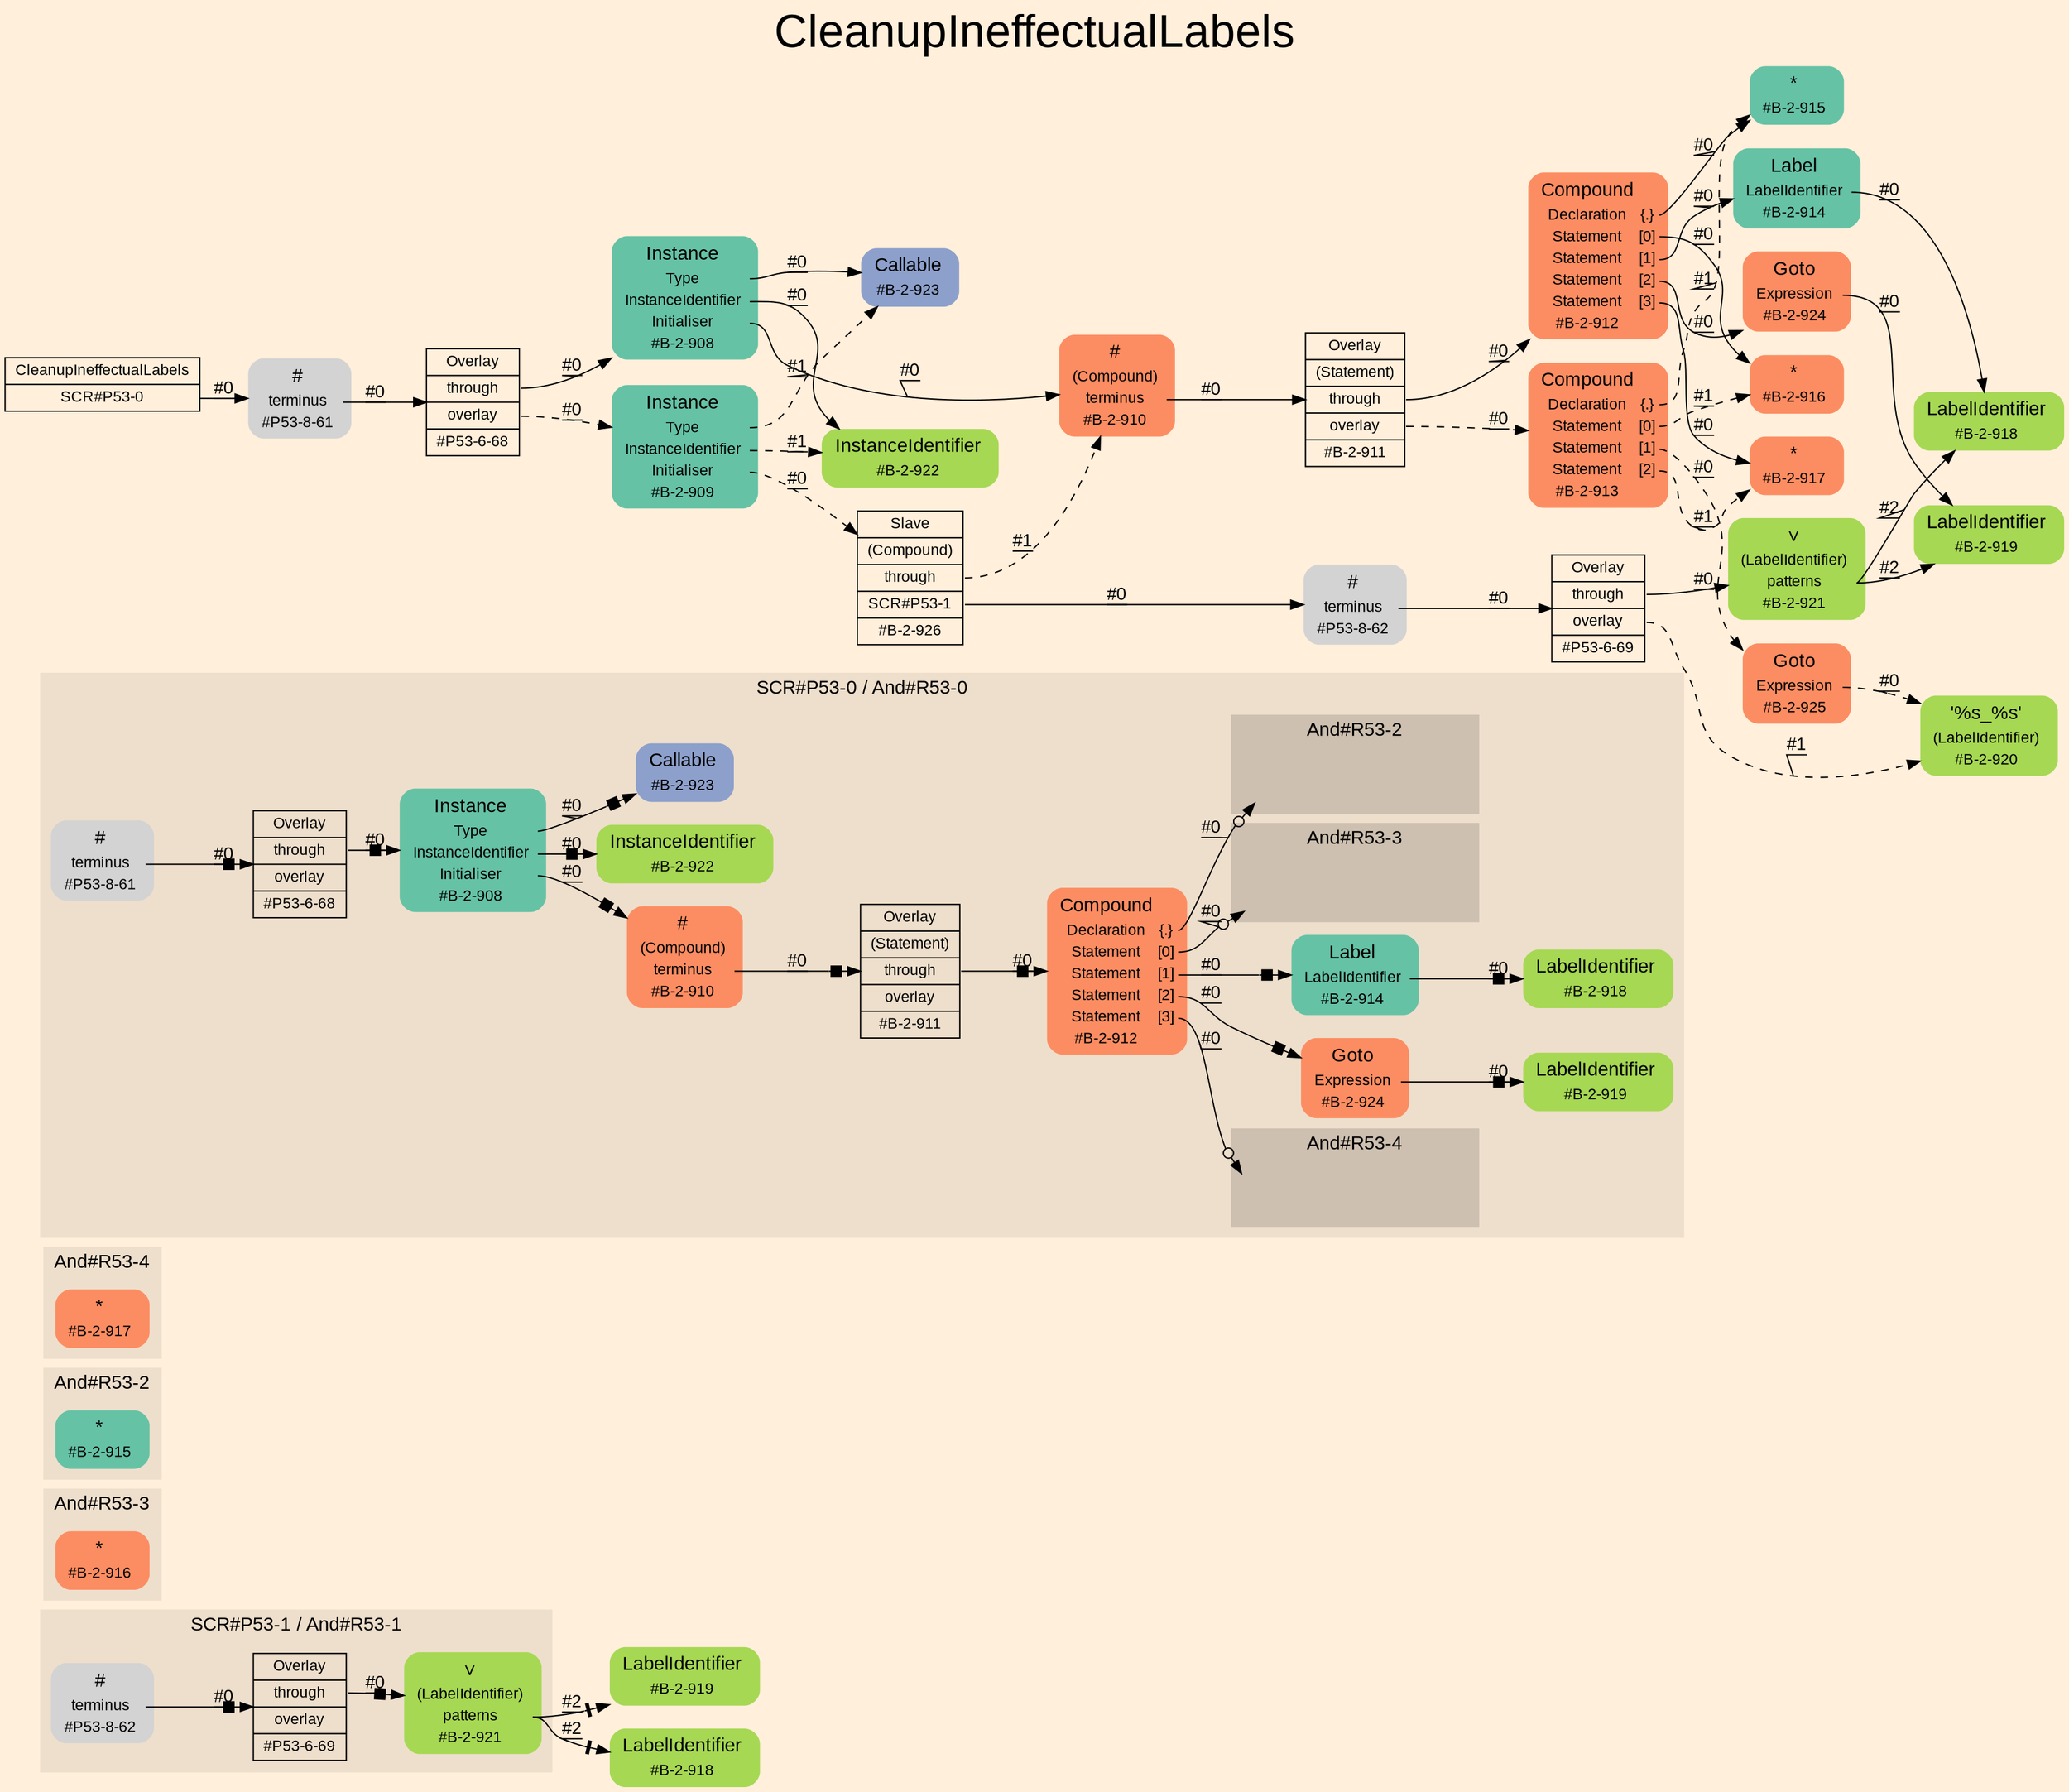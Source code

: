 digraph "CleanupIneffectualLabels" {
label = "CleanupIneffectualLabels"
labelloc = t
fontsize = "36"
graph [
    rankdir = "LR"
    ranksep = 0.3
    bgcolor = antiquewhite1
    color = black
    fontcolor = black
    fontname = "Arial"
];
node [
    fontname = "Arial"
];
edge [
    fontname = "Arial"
];

// -------------------- figure And#R53-1 --------------------
"And#R53-1 / #B-2-919" [
    shape = "plaintext"
    fillcolor = "/set28/5"
    label = <<TABLE BORDER="0" CELLBORDER="0" CELLSPACING="0">
     <TR><TD><FONT POINT-SIZE="15.0">LabelIdentifier</FONT></TD><TD></TD></TR>
     <TR><TD>#B-2-919</TD><TD PORT="port0"></TD></TR>
    </TABLE>>
    style = "rounded,filled"
    fontsize = "12"
];

"And#R53-1 / #B-2-918" [
    shape = "plaintext"
    fillcolor = "/set28/5"
    label = <<TABLE BORDER="0" CELLBORDER="0" CELLSPACING="0">
     <TR><TD><FONT POINT-SIZE="15.0">LabelIdentifier</FONT></TD><TD></TD></TR>
     <TR><TD>#B-2-918</TD><TD PORT="port0"></TD></TR>
    </TABLE>>
    style = "rounded,filled"
    fontsize = "12"
];

subgraph "clusterAnd#R53-1" {
    label = "SCR#P53-1 / And#R53-1"
    style = "filled"
    color = antiquewhite2
    fontsize = "15"
    "And#R53-1 / #B-2-921" [
        shape = "plaintext"
        fillcolor = "/set28/5"
        label = <<TABLE BORDER="0" CELLBORDER="0" CELLSPACING="0">
         <TR><TD><FONT POINT-SIZE="15.0">∨</FONT></TD><TD></TD></TR>
         <TR><TD>(LabelIdentifier)</TD><TD PORT="port0"></TD></TR>
         <TR><TD>patterns</TD><TD PORT="port1"></TD></TR>
         <TR><TD>#B-2-921</TD><TD PORT="port2"></TD></TR>
        </TABLE>>
        style = "rounded,filled"
        fontsize = "12"
    ];
    
    "And#R53-1 / #P53-8-62" [
        shape = "plaintext"
        label = <<TABLE BORDER="0" CELLBORDER="0" CELLSPACING="0">
         <TR><TD><FONT POINT-SIZE="15.0">#</FONT></TD><TD></TD></TR>
         <TR><TD>terminus</TD><TD PORT="port0"></TD></TR>
         <TR><TD>#P53-8-62</TD><TD PORT="port1"></TD></TR>
        </TABLE>>
        style = "rounded,filled"
        fontsize = "12"
    ];
    
    "And#R53-1 / #P53-6-69" [
        shape = "record"
        fillcolor = antiquewhite2
        label = "<fixed> Overlay | <port0> through | <port1> overlay | <port2> #P53-6-69"
        style = "filled"
        fontsize = "12"
        color = black
        fontcolor = black
    ];
    
}


// -------------------- figure And#R53-3 --------------------
subgraph "clusterAnd#R53-3" {
    label = "And#R53-3"
    style = "filled"
    color = antiquewhite2
    fontsize = "15"
    "And#R53-3 / #B-2-916" [
        shape = "plaintext"
        fillcolor = "/set28/2"
        label = <<TABLE BORDER="0" CELLBORDER="0" CELLSPACING="0">
         <TR><TD><FONT POINT-SIZE="15.0">*</FONT></TD><TD></TD></TR>
         <TR><TD>#B-2-916</TD><TD PORT="port0"></TD></TR>
        </TABLE>>
        style = "rounded,filled"
        fontsize = "12"
    ];
    
}


// -------------------- figure And#R53-2 --------------------
subgraph "clusterAnd#R53-2" {
    label = "And#R53-2"
    style = "filled"
    color = antiquewhite2
    fontsize = "15"
    "And#R53-2 / #B-2-915" [
        shape = "plaintext"
        fillcolor = "/set28/1"
        label = <<TABLE BORDER="0" CELLBORDER="0" CELLSPACING="0">
         <TR><TD><FONT POINT-SIZE="15.0">*</FONT></TD><TD></TD></TR>
         <TR><TD>#B-2-915</TD><TD PORT="port0"></TD></TR>
        </TABLE>>
        style = "rounded,filled"
        fontsize = "12"
    ];
    
}


// -------------------- figure And#R53-4 --------------------
subgraph "clusterAnd#R53-4" {
    label = "And#R53-4"
    style = "filled"
    color = antiquewhite2
    fontsize = "15"
    "And#R53-4 / #B-2-917" [
        shape = "plaintext"
        fillcolor = "/set28/2"
        label = <<TABLE BORDER="0" CELLBORDER="0" CELLSPACING="0">
         <TR><TD><FONT POINT-SIZE="15.0">*</FONT></TD><TD></TD></TR>
         <TR><TD>#B-2-917</TD><TD PORT="port0"></TD></TR>
        </TABLE>>
        style = "rounded,filled"
        fontsize = "12"
    ];
    
}


// -------------------- figure And#R53-0 --------------------
subgraph "clusterAnd#R53-0" {
    label = "SCR#P53-0 / And#R53-0"
    style = "filled"
    color = antiquewhite2
    fontsize = "15"
    "And#R53-0 / #B-2-919" [
        shape = "plaintext"
        fillcolor = "/set28/5"
        label = <<TABLE BORDER="0" CELLBORDER="0" CELLSPACING="0">
         <TR><TD><FONT POINT-SIZE="15.0">LabelIdentifier</FONT></TD><TD></TD></TR>
         <TR><TD>#B-2-919</TD><TD PORT="port0"></TD></TR>
        </TABLE>>
        style = "rounded,filled"
        fontsize = "12"
    ];
    
    "And#R53-0 / #B-2-923" [
        shape = "plaintext"
        fillcolor = "/set28/3"
        label = <<TABLE BORDER="0" CELLBORDER="0" CELLSPACING="0">
         <TR><TD><FONT POINT-SIZE="15.0">Callable</FONT></TD><TD></TD></TR>
         <TR><TD>#B-2-923</TD><TD PORT="port0"></TD></TR>
        </TABLE>>
        style = "rounded,filled"
        fontsize = "12"
    ];
    
    "And#R53-0 / #B-2-911" [
        shape = "record"
        fillcolor = antiquewhite2
        label = "<fixed> Overlay | <port0> (Statement) | <port1> through | <port2> overlay | <port3> #B-2-911"
        style = "filled"
        fontsize = "12"
        color = black
        fontcolor = black
    ];
    
    "And#R53-0 / #B-2-922" [
        shape = "plaintext"
        fillcolor = "/set28/5"
        label = <<TABLE BORDER="0" CELLBORDER="0" CELLSPACING="0">
         <TR><TD><FONT POINT-SIZE="15.0">InstanceIdentifier</FONT></TD><TD></TD></TR>
         <TR><TD>#B-2-922</TD><TD PORT="port0"></TD></TR>
        </TABLE>>
        style = "rounded,filled"
        fontsize = "12"
    ];
    
    "And#R53-0 / #B-2-908" [
        shape = "plaintext"
        fillcolor = "/set28/1"
        label = <<TABLE BORDER="0" CELLBORDER="0" CELLSPACING="0">
         <TR><TD><FONT POINT-SIZE="15.0">Instance</FONT></TD><TD></TD></TR>
         <TR><TD>Type</TD><TD PORT="port0"></TD></TR>
         <TR><TD>InstanceIdentifier</TD><TD PORT="port1"></TD></TR>
         <TR><TD>Initialiser</TD><TD PORT="port2"></TD></TR>
         <TR><TD>#B-2-908</TD><TD PORT="port3"></TD></TR>
        </TABLE>>
        style = "rounded,filled"
        fontsize = "12"
    ];
    
    "And#R53-0 / #B-2-912" [
        shape = "plaintext"
        fillcolor = "/set28/2"
        label = <<TABLE BORDER="0" CELLBORDER="0" CELLSPACING="0">
         <TR><TD><FONT POINT-SIZE="15.0">Compound</FONT></TD><TD></TD></TR>
         <TR><TD>Declaration</TD><TD PORT="port0">{.}</TD></TR>
         <TR><TD>Statement</TD><TD PORT="port1">[0]</TD></TR>
         <TR><TD>Statement</TD><TD PORT="port2">[1]</TD></TR>
         <TR><TD>Statement</TD><TD PORT="port3">[2]</TD></TR>
         <TR><TD>Statement</TD><TD PORT="port4">[3]</TD></TR>
         <TR><TD>#B-2-912</TD><TD PORT="port5"></TD></TR>
        </TABLE>>
        style = "rounded,filled"
        fontsize = "12"
    ];
    
    "And#R53-0 / #B-2-914" [
        shape = "plaintext"
        fillcolor = "/set28/1"
        label = <<TABLE BORDER="0" CELLBORDER="0" CELLSPACING="0">
         <TR><TD><FONT POINT-SIZE="15.0">Label</FONT></TD><TD></TD></TR>
         <TR><TD>LabelIdentifier</TD><TD PORT="port0"></TD></TR>
         <TR><TD>#B-2-914</TD><TD PORT="port1"></TD></TR>
        </TABLE>>
        style = "rounded,filled"
        fontsize = "12"
    ];
    
    "And#R53-0 / #P53-8-61" [
        shape = "plaintext"
        label = <<TABLE BORDER="0" CELLBORDER="0" CELLSPACING="0">
         <TR><TD><FONT POINT-SIZE="15.0">#</FONT></TD><TD></TD></TR>
         <TR><TD>terminus</TD><TD PORT="port0"></TD></TR>
         <TR><TD>#P53-8-61</TD><TD PORT="port1"></TD></TR>
        </TABLE>>
        style = "rounded,filled"
        fontsize = "12"
    ];
    
    "And#R53-0 / #P53-6-68" [
        shape = "record"
        fillcolor = antiquewhite2
        label = "<fixed> Overlay | <port0> through | <port1> overlay | <port2> #P53-6-68"
        style = "filled"
        fontsize = "12"
        color = black
        fontcolor = black
    ];
    
    "And#R53-0 / #B-2-918" [
        shape = "plaintext"
        fillcolor = "/set28/5"
        label = <<TABLE BORDER="0" CELLBORDER="0" CELLSPACING="0">
         <TR><TD><FONT POINT-SIZE="15.0">LabelIdentifier</FONT></TD><TD></TD></TR>
         <TR><TD>#B-2-918</TD><TD PORT="port0"></TD></TR>
        </TABLE>>
        style = "rounded,filled"
        fontsize = "12"
    ];
    
    "And#R53-0 / #B-2-910" [
        shape = "plaintext"
        fillcolor = "/set28/2"
        label = <<TABLE BORDER="0" CELLBORDER="0" CELLSPACING="0">
         <TR><TD><FONT POINT-SIZE="15.0">#</FONT></TD><TD></TD></TR>
         <TR><TD>(Compound)</TD><TD PORT="port0"></TD></TR>
         <TR><TD>terminus</TD><TD PORT="port1"></TD></TR>
         <TR><TD>#B-2-910</TD><TD PORT="port2"></TD></TR>
        </TABLE>>
        style = "rounded,filled"
        fontsize = "12"
    ];
    
    "And#R53-0 / #B-2-924" [
        shape = "plaintext"
        fillcolor = "/set28/2"
        label = <<TABLE BORDER="0" CELLBORDER="0" CELLSPACING="0">
         <TR><TD><FONT POINT-SIZE="15.0">Goto</FONT></TD><TD></TD></TR>
         <TR><TD>Expression</TD><TD PORT="port0"></TD></TR>
         <TR><TD>#B-2-924</TD><TD PORT="port1"></TD></TR>
        </TABLE>>
        style = "rounded,filled"
        fontsize = "12"
    ];
    
    subgraph "clusterAnd#R53-0 / And#R53-4" {
        label = "And#R53-4"
        style = "filled"
        color = antiquewhite3
        fontsize = "15"
        "And#R53-0 / #0 / #B-2-917" [
            shape = "none"
            style = "invisible"
        ];
        
    }
    
    subgraph "clusterAnd#R53-0 / And#R53-2" {
        label = "And#R53-2"
        style = "filled"
        color = antiquewhite3
        fontsize = "15"
        "And#R53-0 / #0 / #B-2-915" [
            shape = "none"
            style = "invisible"
        ];
        
    }
    
    subgraph "clusterAnd#R53-0 / And#R53-3" {
        label = "And#R53-3"
        style = "filled"
        color = antiquewhite3
        fontsize = "15"
        "And#R53-0 / #0 / #B-2-916" [
            shape = "none"
            style = "invisible"
        ];
        
    }
    
}


// -------------------- transformation figure --------------------
"CR#P53-0" [
    shape = "record"
    fillcolor = antiquewhite1
    label = "<fixed> CleanupIneffectualLabels | <port0> SCR#P53-0"
    style = "filled"
    fontsize = "12"
    color = black
    fontcolor = black
];

"#P53-8-61" [
    shape = "plaintext"
    label = <<TABLE BORDER="0" CELLBORDER="0" CELLSPACING="0">
     <TR><TD><FONT POINT-SIZE="15.0">#</FONT></TD><TD></TD></TR>
     <TR><TD>terminus</TD><TD PORT="port0"></TD></TR>
     <TR><TD>#P53-8-61</TD><TD PORT="port1"></TD></TR>
    </TABLE>>
    style = "rounded,filled"
    fontsize = "12"
];

"#P53-6-68" [
    shape = "record"
    fillcolor = antiquewhite1
    label = "<fixed> Overlay | <port0> through | <port1> overlay | <port2> #P53-6-68"
    style = "filled"
    fontsize = "12"
    color = black
    fontcolor = black
];

"#B-2-908" [
    shape = "plaintext"
    fillcolor = "/set28/1"
    label = <<TABLE BORDER="0" CELLBORDER="0" CELLSPACING="0">
     <TR><TD><FONT POINT-SIZE="15.0">Instance</FONT></TD><TD></TD></TR>
     <TR><TD>Type</TD><TD PORT="port0"></TD></TR>
     <TR><TD>InstanceIdentifier</TD><TD PORT="port1"></TD></TR>
     <TR><TD>Initialiser</TD><TD PORT="port2"></TD></TR>
     <TR><TD>#B-2-908</TD><TD PORT="port3"></TD></TR>
    </TABLE>>
    style = "rounded,filled"
    fontsize = "12"
];

"#B-2-923" [
    shape = "plaintext"
    fillcolor = "/set28/3"
    label = <<TABLE BORDER="0" CELLBORDER="0" CELLSPACING="0">
     <TR><TD><FONT POINT-SIZE="15.0">Callable</FONT></TD><TD></TD></TR>
     <TR><TD>#B-2-923</TD><TD PORT="port0"></TD></TR>
    </TABLE>>
    style = "rounded,filled"
    fontsize = "12"
];

"#B-2-922" [
    shape = "plaintext"
    fillcolor = "/set28/5"
    label = <<TABLE BORDER="0" CELLBORDER="0" CELLSPACING="0">
     <TR><TD><FONT POINT-SIZE="15.0">InstanceIdentifier</FONT></TD><TD></TD></TR>
     <TR><TD>#B-2-922</TD><TD PORT="port0"></TD></TR>
    </TABLE>>
    style = "rounded,filled"
    fontsize = "12"
];

"#B-2-910" [
    shape = "plaintext"
    fillcolor = "/set28/2"
    label = <<TABLE BORDER="0" CELLBORDER="0" CELLSPACING="0">
     <TR><TD><FONT POINT-SIZE="15.0">#</FONT></TD><TD></TD></TR>
     <TR><TD>(Compound)</TD><TD PORT="port0"></TD></TR>
     <TR><TD>terminus</TD><TD PORT="port1"></TD></TR>
     <TR><TD>#B-2-910</TD><TD PORT="port2"></TD></TR>
    </TABLE>>
    style = "rounded,filled"
    fontsize = "12"
];

"#B-2-911" [
    shape = "record"
    fillcolor = antiquewhite1
    label = "<fixed> Overlay | <port0> (Statement) | <port1> through | <port2> overlay | <port3> #B-2-911"
    style = "filled"
    fontsize = "12"
    color = black
    fontcolor = black
];

"#B-2-912" [
    shape = "plaintext"
    fillcolor = "/set28/2"
    label = <<TABLE BORDER="0" CELLBORDER="0" CELLSPACING="0">
     <TR><TD><FONT POINT-SIZE="15.0">Compound</FONT></TD><TD></TD></TR>
     <TR><TD>Declaration</TD><TD PORT="port0">{.}</TD></TR>
     <TR><TD>Statement</TD><TD PORT="port1">[0]</TD></TR>
     <TR><TD>Statement</TD><TD PORT="port2">[1]</TD></TR>
     <TR><TD>Statement</TD><TD PORT="port3">[2]</TD></TR>
     <TR><TD>Statement</TD><TD PORT="port4">[3]</TD></TR>
     <TR><TD>#B-2-912</TD><TD PORT="port5"></TD></TR>
    </TABLE>>
    style = "rounded,filled"
    fontsize = "12"
];

"#B-2-915" [
    shape = "plaintext"
    fillcolor = "/set28/1"
    label = <<TABLE BORDER="0" CELLBORDER="0" CELLSPACING="0">
     <TR><TD><FONT POINT-SIZE="15.0">*</FONT></TD><TD></TD></TR>
     <TR><TD>#B-2-915</TD><TD PORT="port0"></TD></TR>
    </TABLE>>
    style = "rounded,filled"
    fontsize = "12"
];

"#B-2-916" [
    shape = "plaintext"
    fillcolor = "/set28/2"
    label = <<TABLE BORDER="0" CELLBORDER="0" CELLSPACING="0">
     <TR><TD><FONT POINT-SIZE="15.0">*</FONT></TD><TD></TD></TR>
     <TR><TD>#B-2-916</TD><TD PORT="port0"></TD></TR>
    </TABLE>>
    style = "rounded,filled"
    fontsize = "12"
];

"#B-2-914" [
    shape = "plaintext"
    fillcolor = "/set28/1"
    label = <<TABLE BORDER="0" CELLBORDER="0" CELLSPACING="0">
     <TR><TD><FONT POINT-SIZE="15.0">Label</FONT></TD><TD></TD></TR>
     <TR><TD>LabelIdentifier</TD><TD PORT="port0"></TD></TR>
     <TR><TD>#B-2-914</TD><TD PORT="port1"></TD></TR>
    </TABLE>>
    style = "rounded,filled"
    fontsize = "12"
];

"#B-2-918" [
    shape = "plaintext"
    fillcolor = "/set28/5"
    label = <<TABLE BORDER="0" CELLBORDER="0" CELLSPACING="0">
     <TR><TD><FONT POINT-SIZE="15.0">LabelIdentifier</FONT></TD><TD></TD></TR>
     <TR><TD>#B-2-918</TD><TD PORT="port0"></TD></TR>
    </TABLE>>
    style = "rounded,filled"
    fontsize = "12"
];

"#B-2-924" [
    shape = "plaintext"
    fillcolor = "/set28/2"
    label = <<TABLE BORDER="0" CELLBORDER="0" CELLSPACING="0">
     <TR><TD><FONT POINT-SIZE="15.0">Goto</FONT></TD><TD></TD></TR>
     <TR><TD>Expression</TD><TD PORT="port0"></TD></TR>
     <TR><TD>#B-2-924</TD><TD PORT="port1"></TD></TR>
    </TABLE>>
    style = "rounded,filled"
    fontsize = "12"
];

"#B-2-919" [
    shape = "plaintext"
    fillcolor = "/set28/5"
    label = <<TABLE BORDER="0" CELLBORDER="0" CELLSPACING="0">
     <TR><TD><FONT POINT-SIZE="15.0">LabelIdentifier</FONT></TD><TD></TD></TR>
     <TR><TD>#B-2-919</TD><TD PORT="port0"></TD></TR>
    </TABLE>>
    style = "rounded,filled"
    fontsize = "12"
];

"#B-2-917" [
    shape = "plaintext"
    fillcolor = "/set28/2"
    label = <<TABLE BORDER="0" CELLBORDER="0" CELLSPACING="0">
     <TR><TD><FONT POINT-SIZE="15.0">*</FONT></TD><TD></TD></TR>
     <TR><TD>#B-2-917</TD><TD PORT="port0"></TD></TR>
    </TABLE>>
    style = "rounded,filled"
    fontsize = "12"
];

"#B-2-913" [
    shape = "plaintext"
    fillcolor = "/set28/2"
    label = <<TABLE BORDER="0" CELLBORDER="0" CELLSPACING="0">
     <TR><TD><FONT POINT-SIZE="15.0">Compound</FONT></TD><TD></TD></TR>
     <TR><TD>Declaration</TD><TD PORT="port0">{.}</TD></TR>
     <TR><TD>Statement</TD><TD PORT="port1">[0]</TD></TR>
     <TR><TD>Statement</TD><TD PORT="port2">[1]</TD></TR>
     <TR><TD>Statement</TD><TD PORT="port3">[2]</TD></TR>
     <TR><TD>#B-2-913</TD><TD PORT="port4"></TD></TR>
    </TABLE>>
    style = "rounded,filled"
    fontsize = "12"
];

"#B-2-925" [
    shape = "plaintext"
    fillcolor = "/set28/2"
    label = <<TABLE BORDER="0" CELLBORDER="0" CELLSPACING="0">
     <TR><TD><FONT POINT-SIZE="15.0">Goto</FONT></TD><TD></TD></TR>
     <TR><TD>Expression</TD><TD PORT="port0"></TD></TR>
     <TR><TD>#B-2-925</TD><TD PORT="port1"></TD></TR>
    </TABLE>>
    style = "rounded,filled"
    fontsize = "12"
];

"#B-2-920" [
    shape = "plaintext"
    fillcolor = "/set28/5"
    label = <<TABLE BORDER="0" CELLBORDER="0" CELLSPACING="0">
     <TR><TD><FONT POINT-SIZE="15.0">'%s_%s'</FONT></TD><TD></TD></TR>
     <TR><TD>(LabelIdentifier)</TD><TD PORT="port0"></TD></TR>
     <TR><TD>#B-2-920</TD><TD PORT="port1"></TD></TR>
    </TABLE>>
    style = "rounded,filled"
    fontsize = "12"
];

"#B-2-909" [
    shape = "plaintext"
    fillcolor = "/set28/1"
    label = <<TABLE BORDER="0" CELLBORDER="0" CELLSPACING="0">
     <TR><TD><FONT POINT-SIZE="15.0">Instance</FONT></TD><TD></TD></TR>
     <TR><TD>Type</TD><TD PORT="port0"></TD></TR>
     <TR><TD>InstanceIdentifier</TD><TD PORT="port1"></TD></TR>
     <TR><TD>Initialiser</TD><TD PORT="port2"></TD></TR>
     <TR><TD>#B-2-909</TD><TD PORT="port3"></TD></TR>
    </TABLE>>
    style = "rounded,filled"
    fontsize = "12"
];

"#B-2-926" [
    shape = "record"
    fillcolor = antiquewhite1
    label = "<fixed> Slave | <port0> (Compound) | <port1> through | <port2> SCR#P53-1 | <port3> #B-2-926"
    style = "filled"
    fontsize = "12"
    color = black
    fontcolor = black
];

"#P53-8-62" [
    shape = "plaintext"
    label = <<TABLE BORDER="0" CELLBORDER="0" CELLSPACING="0">
     <TR><TD><FONT POINT-SIZE="15.0">#</FONT></TD><TD></TD></TR>
     <TR><TD>terminus</TD><TD PORT="port0"></TD></TR>
     <TR><TD>#P53-8-62</TD><TD PORT="port1"></TD></TR>
    </TABLE>>
    style = "rounded,filled"
    fontsize = "12"
];

"#P53-6-69" [
    shape = "record"
    fillcolor = antiquewhite1
    label = "<fixed> Overlay | <port0> through | <port1> overlay | <port2> #P53-6-69"
    style = "filled"
    fontsize = "12"
    color = black
    fontcolor = black
];

"#B-2-921" [
    shape = "plaintext"
    fillcolor = "/set28/5"
    label = <<TABLE BORDER="0" CELLBORDER="0" CELLSPACING="0">
     <TR><TD><FONT POINT-SIZE="15.0">∨</FONT></TD><TD></TD></TR>
     <TR><TD>(LabelIdentifier)</TD><TD PORT="port0"></TD></TR>
     <TR><TD>patterns</TD><TD PORT="port1"></TD></TR>
     <TR><TD>#B-2-921</TD><TD PORT="port2"></TD></TR>
    </TABLE>>
    style = "rounded,filled"
    fontsize = "12"
];


// -------------------- links --------------------
// links for block CR#P53-0
"CR#P53-0":port0 -> "#P53-8-61" [
    label = "#0"
    decorate = true
    color = black
    fontcolor = black
];

// links for block #P53-8-61
"#P53-8-61":port0 -> "#P53-6-68" [
    label = "#0"
    decorate = true
    color = black
    fontcolor = black
];

// links for block #P53-6-68
"#P53-6-68":port0 -> "#B-2-908" [
    label = "#0"
    decorate = true
    color = black
    fontcolor = black
];

"#P53-6-68":port1 -> "#B-2-909" [
    style="dashed"
    label = "#0"
    decorate = true
    color = black
    fontcolor = black
];

// links for block #B-2-908
"#B-2-908":port0 -> "#B-2-923" [
    label = "#0"
    decorate = true
    color = black
    fontcolor = black
];

"#B-2-908":port1 -> "#B-2-922" [
    label = "#0"
    decorate = true
    color = black
    fontcolor = black
];

"#B-2-908":port2 -> "#B-2-910" [
    label = "#0"
    decorate = true
    color = black
    fontcolor = black
];

// links for block #B-2-923
// links for block #B-2-922
// links for block #B-2-910
"#B-2-910":port1 -> "#B-2-911" [
    label = "#0"
    decorate = true
    color = black
    fontcolor = black
];

// links for block #B-2-911
"#B-2-911":port1 -> "#B-2-912" [
    label = "#0"
    decorate = true
    color = black
    fontcolor = black
];

"#B-2-911":port2 -> "#B-2-913" [
    style="dashed"
    label = "#0"
    decorate = true
    color = black
    fontcolor = black
];

// links for block #B-2-912
"#B-2-912":port0 -> "#B-2-915" [
    label = "#0"
    decorate = true
    color = black
    fontcolor = black
];

"#B-2-912":port1 -> "#B-2-916" [
    label = "#0"
    decorate = true
    color = black
    fontcolor = black
];

"#B-2-912":port2 -> "#B-2-914" [
    label = "#0"
    decorate = true
    color = black
    fontcolor = black
];

"#B-2-912":port3 -> "#B-2-924" [
    label = "#0"
    decorate = true
    color = black
    fontcolor = black
];

"#B-2-912":port4 -> "#B-2-917" [
    label = "#0"
    decorate = true
    color = black
    fontcolor = black
];

// links for block #B-2-915
// links for block #B-2-916
// links for block #B-2-914
"#B-2-914":port0 -> "#B-2-918" [
    label = "#0"
    decorate = true
    color = black
    fontcolor = black
];

// links for block #B-2-918
// links for block #B-2-924
"#B-2-924":port0 -> "#B-2-919" [
    label = "#0"
    decorate = true
    color = black
    fontcolor = black
];

// links for block #B-2-919
// links for block #B-2-917
// links for block #B-2-913
"#B-2-913":port0 -> "#B-2-915" [
    style="dashed"
    label = "#1"
    decorate = true
    color = black
    fontcolor = black
];

"#B-2-913":port1 -> "#B-2-916" [
    style="dashed"
    label = "#1"
    decorate = true
    color = black
    fontcolor = black
];

"#B-2-913":port2 -> "#B-2-925" [
    style="dashed"
    label = "#0"
    decorate = true
    color = black
    fontcolor = black
];

"#B-2-913":port3 -> "#B-2-917" [
    style="dashed"
    label = "#1"
    decorate = true
    color = black
    fontcolor = black
];

// links for block #B-2-925
"#B-2-925":port0 -> "#B-2-920" [
    style="dashed"
    label = "#0"
    decorate = true
    color = black
    fontcolor = black
];

// links for block #B-2-920
// links for block #B-2-909
"#B-2-909":port0 -> "#B-2-923" [
    style="dashed"
    label = "#1"
    decorate = true
    color = black
    fontcolor = black
];

"#B-2-909":port1 -> "#B-2-922" [
    style="dashed"
    label = "#1"
    decorate = true
    color = black
    fontcolor = black
];

"#B-2-909":port2 -> "#B-2-926" [
    style="dashed"
    label = "#0"
    decorate = true
    color = black
    fontcolor = black
];

// links for block #B-2-926
"#B-2-926":port1 -> "#B-2-910" [
    style="dashed"
    label = "#1"
    decorate = true
    color = black
    fontcolor = black
];

"#B-2-926":port2 -> "#P53-8-62" [
    label = "#0"
    decorate = true
    color = black
    fontcolor = black
];

// links for block #P53-8-62
"#P53-8-62":port0 -> "#P53-6-69" [
    label = "#0"
    decorate = true
    color = black
    fontcolor = black
];

// links for block #P53-6-69
"#P53-6-69":port0 -> "#B-2-921" [
    label = "#0"
    decorate = true
    color = black
    fontcolor = black
];

"#P53-6-69":port1 -> "#B-2-920" [
    style="dashed"
    label = "#1"
    decorate = true
    color = black
    fontcolor = black
];

// links for block #B-2-921
"#B-2-921":port1 -> "#B-2-918" [
    label = "#2"
    decorate = true
    color = black
    fontcolor = black
];

"#B-2-921":port1 -> "#B-2-919" [
    label = "#2"
    decorate = true
    color = black
    fontcolor = black
];

// links for block And#R53-0 / #B-2-919
// links for block And#R53-0 / #B-2-923
// links for block And#R53-0 / #B-2-911
"And#R53-0 / #B-2-911":port1 -> "And#R53-0 / #B-2-912" [
    arrowhead="normalnonebox"
    label = "#0"
    decorate = true
    color = black
    fontcolor = black
];

// links for block And#R53-0 / #B-2-922
// links for block And#R53-0 / #B-2-908
"And#R53-0 / #B-2-908":port0 -> "And#R53-0 / #B-2-923" [
    arrowhead="normalnonebox"
    label = "#0"
    decorate = true
    color = black
    fontcolor = black
];

"And#R53-0 / #B-2-908":port1 -> "And#R53-0 / #B-2-922" [
    arrowhead="normalnonebox"
    label = "#0"
    decorate = true
    color = black
    fontcolor = black
];

"And#R53-0 / #B-2-908":port2 -> "And#R53-0 / #B-2-910" [
    arrowhead="normalnonebox"
    label = "#0"
    decorate = true
    color = black
    fontcolor = black
];

// links for block And#R53-0 / #B-2-912
"And#R53-0 / #B-2-912":port0 -> "And#R53-0 / #0 / #B-2-915" [
    arrowhead="normalnoneodot"
    label = "#0"
    decorate = true
    color = black
    fontcolor = black
];

"And#R53-0 / #B-2-912":port1 -> "And#R53-0 / #0 / #B-2-916" [
    arrowhead="normalnoneodot"
    label = "#0"
    decorate = true
    color = black
    fontcolor = black
];

"And#R53-0 / #B-2-912":port2 -> "And#R53-0 / #B-2-914" [
    arrowhead="normalnonebox"
    label = "#0"
    decorate = true
    color = black
    fontcolor = black
];

"And#R53-0 / #B-2-912":port3 -> "And#R53-0 / #B-2-924" [
    arrowhead="normalnonebox"
    label = "#0"
    decorate = true
    color = black
    fontcolor = black
];

"And#R53-0 / #B-2-912":port4 -> "And#R53-0 / #0 / #B-2-917" [
    arrowhead="normalnoneodot"
    label = "#0"
    decorate = true
    color = black
    fontcolor = black
];

// links for block And#R53-0 / #B-2-914
"And#R53-0 / #B-2-914":port0 -> "And#R53-0 / #B-2-918" [
    arrowhead="normalnonebox"
    label = "#0"
    decorate = true
    color = black
    fontcolor = black
];

// links for block And#R53-0 / #P53-8-61
"And#R53-0 / #P53-8-61":port0 -> "And#R53-0 / #P53-6-68" [
    arrowhead="normalnonebox"
    label = "#0"
    decorate = true
    color = black
    fontcolor = black
];

// links for block And#R53-0 / #P53-6-68
"And#R53-0 / #P53-6-68":port0 -> "And#R53-0 / #B-2-908" [
    arrowhead="normalnonebox"
    label = "#0"
    decorate = true
    color = black
    fontcolor = black
];

// links for block And#R53-0 / #B-2-918
// links for block And#R53-0 / #B-2-910
"And#R53-0 / #B-2-910":port1 -> "And#R53-0 / #B-2-911" [
    arrowhead="normalnonebox"
    label = "#0"
    decorate = true
    color = black
    fontcolor = black
];

// links for block And#R53-0 / #B-2-924
"And#R53-0 / #B-2-924":port0 -> "And#R53-0 / #B-2-919" [
    arrowhead="normalnonebox"
    label = "#0"
    decorate = true
    color = black
    fontcolor = black
];

// links for block And#R53-0 / #0 / #B-2-917
// links for block And#R53-0 / #0 / #B-2-915
// links for block And#R53-0 / #0 / #B-2-916
// links for block And#R53-4 / #B-2-917
// links for block And#R53-2 / #B-2-915
// links for block And#R53-3 / #B-2-916
// links for block And#R53-1 / #B-2-919
// links for block And#R53-1 / #B-2-918
// links for block And#R53-1 / #B-2-921
"And#R53-1 / #B-2-921":port1 -> "And#R53-1 / #B-2-918" [
    arrowhead="normalnonetee"
    label = "#2"
    decorate = true
    color = black
    fontcolor = black
];

"And#R53-1 / #B-2-921":port1 -> "And#R53-1 / #B-2-919" [
    arrowhead="normalnonetee"
    label = "#2"
    decorate = true
    color = black
    fontcolor = black
];

// links for block And#R53-1 / #P53-8-62
"And#R53-1 / #P53-8-62":port0 -> "And#R53-1 / #P53-6-69" [
    arrowhead="normalnonebox"
    label = "#0"
    decorate = true
    color = black
    fontcolor = black
];

// links for block And#R53-1 / #P53-6-69
"And#R53-1 / #P53-6-69":port0 -> "And#R53-1 / #B-2-921" [
    arrowhead="normalnonebox"
    label = "#0"
    decorate = true
    color = black
    fontcolor = black
];

}
